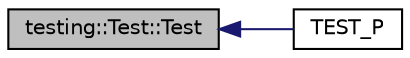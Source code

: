 digraph "testing::Test::Test"
{
  edge [fontname="Helvetica",fontsize="10",labelfontname="Helvetica",labelfontsize="10"];
  node [fontname="Helvetica",fontsize="10",shape=record];
  rankdir="LR";
  Node3 [label="testing::Test::Test",height=0.2,width=0.4,color="black", fillcolor="grey75", style="filled", fontcolor="black"];
  Node3 -> Node4 [dir="back",color="midnightblue",fontsize="10",style="solid",fontname="Helvetica"];
  Node4 [label="TEST_P",height=0.2,width=0.4,color="black", fillcolor="white", style="filled",URL="$d8/d08/gtest__xml__output__unittest___8cc.html#a45f95818a41865db8e0209f3f536fab0"];
}
